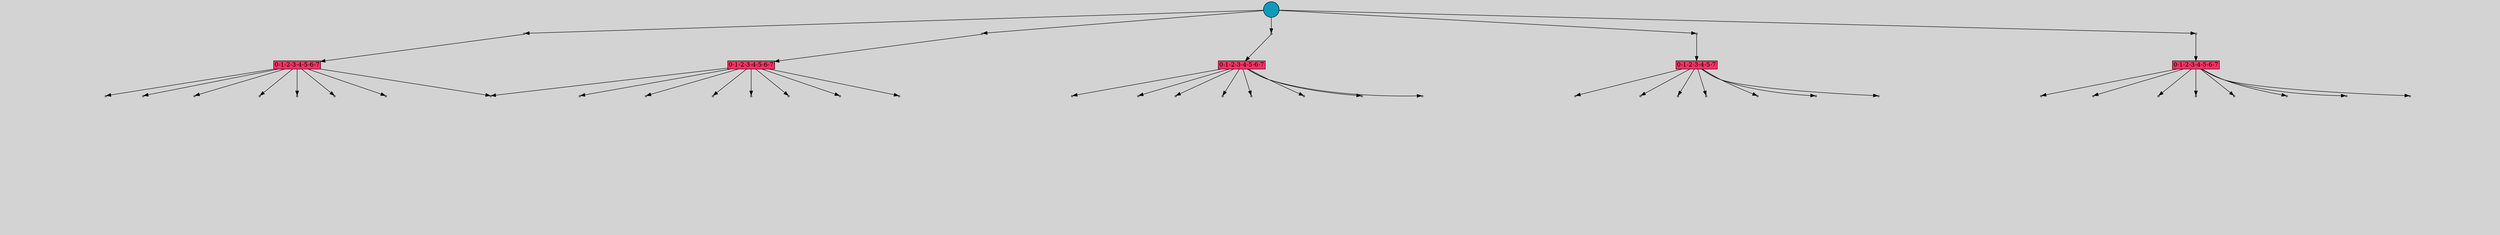 // File exported with GEGELATI v1.4.0
// On the 2025-07-11 21:44:09
// With the File::TPGGraphDotExporter
digraph{
	graph[pad = "0.212, 0.055" bgcolor = lightgray]
	node[shape=circle style = filled label = ""]
		T595756 [fillcolor="#1199bb"]
		A755068 [fillcolor="#ff3366" shape=box margin=0.03 width=0 height=0 label="0-1-2-3-4-5-6-7"]
		A755036 [fillcolor="#ff3366" shape=box margin=0.03 width=0 height=0 label="0-1-2-3-4-5-6-7"]
		A714042 [fillcolor="#ff3366" shape=box margin=0.03 width=0 height=0 label="0-1-2-3-4-5-7"]
		A747288 [fillcolor="#ff3366" shape=box margin=0.03 width=0 height=0 label="0-1-2-3-4-5-6-7"]
		A583788 [fillcolor="#ff3366" shape=box margin=0.03 width=0 height=0 label="0-1-2-3-4-5-6-7"]
		P6429584 [fillcolor="#cccccc" shape=point label="0"] //
		I6429584 [shape=box style=invis label="16|4&1|15#1|21&#92;n7|0&0|4#0|24&#92;n0|5&1|17#1|17&#92;n14|0&0|8#0|5&#92;n"] //0.553790|-0.973423|0.326160|0.726550|0.197826|0.117801|0.061971|0.353061|
		P6429584 -> I6429584[style=invis]
		A755068 [fillcolor="#ff3366" shape=box margin=0.03 width=0 height=0 label="0-1-2-3-4-5-6-7"]
		T595756 -> P6429584 -> A755068
		P6429585 [fillcolor="#cccccc" shape=point label="0"] //
		I6429585 [shape=box style=invis label="5|0&1|11#1|3&#92;n0|5&1|17#1|17&#92;n10|5&0|5#1|9&#92;n14|0&0|8#0|5&#92;n"] //0.665877|-0.141638|0.197826|0.117801|0.308149|0.401684|0.061971|0.353061|
		P6429585 -> I6429585[style=invis]
		A755036 [fillcolor="#ff3366" shape=box margin=0.03 width=0 height=0 label="0-1-2-3-4-5-6-7"]
		T595756 -> P6429585 -> A755036
		P6429586 [fillcolor="#cccccc" shape=point label="0"] //
		I6429586 [shape=box style=invis label="5|0&1|13#1|10&#92;n"] //-0.829712|0.759191|
		P6429586 -> I6429586[style=invis]
		A714042 [fillcolor="#ff3366" shape=box margin=0.03 width=0 height=0 label="0-1-2-3-4-5-7"]
		T595756 -> P6429586 -> A714042
		P6429587 [fillcolor="#cccccc" shape=point label="0"] //
		I6429587 [shape=box style=invis label="5|0&1|13#1|10&#92;n0|5&1|17#1|17&#92;n14|0&0|8#0|5&#92;n"] //-0.829712|0.759191|0.197826|0.117801|0.071697|0.353061|
		P6429587 -> I6429587[style=invis]
		A747288 [fillcolor="#ff3366" shape=box margin=0.03 width=0 height=0 label="0-1-2-3-4-5-6-7"]
		T595756 -> P6429587 -> A747288
		P6429588 [fillcolor="#cccccc" shape=point label="0"] //
		I6429588 [shape=box style=invis label="5|0&1|13#1|10&#92;n0|5&1|17#1|17&#92;n14|0&0|8#0|5&#92;n"] //-0.829712|0.759191|0.197826|0.117801|0.085305|0.353061|
		P6429588 -> I6429588[style=invis]
		A583788 [fillcolor="#ff3366" shape=box margin=0.03 width=0 height=0 label="0-1-2-3-4-5-6-7"]
		T595756 -> P6429588 -> A583788
		P6429589 [fillcolor="#cccccc" shape=point label="1"] //
		I6429589 [shape=box style=invis label="12|4&1|0#1|15&#92;n19|0&0|4#0|6&#92;n"] //0.437028|0.772168|0.243318|-0.100296|
		P6429589 -> I6429589[style=invis]
		A755068 -> P6429589
		P6429590 [fillcolor="#cccccc" shape=point label="1"] //
		I6429590 [shape=box style=invis label="18|3&1|26#0|16&#92;n4|4&0|19#1|26&#92;n7|5&0|20#1|18&#92;n7|0&0|21#1|24&#92;n14|0&0|16#1|26&#92;n"] //0.298609|0.839709|0.873870|-0.162740|-0.238190|0.581221|-0.793596|-0.693920|0.777083|-0.259921|
		P6429590 -> I6429590[style=invis]
		A755068 -> P6429590
		P6429591 [fillcolor="#cccccc" shape=point label="1"] //
		I6429591 [shape=box style=invis label="18|6&1|26#1|12&#92;n11|7&1|0#0|6&#92;n12|3&1|9#0|7&#92;n13|0&0|11#1|10&#92;n"] //0.321724|-0.764841|-1.024313|0.846574|-0.441739|0.567089|0.237717|-0.469737|
		P6429591 -> I6429591[style=invis]
		A755068 -> P6429591
		P6429592 [fillcolor="#cccccc" shape=point label="1"] //
		I6429592 [shape=box style=invis label="18|4&1|9#0|6&#92;n12|4&0|12#1|6&#92;n2|6&0|20#1|1&#92;n13|0&0|6#0|22&#92;n15|7&1|3#0|8&#92;n12|0&0|0#0|23&#92;n"] //0.065263|-0.516287|-0.784911|-0.823832|-0.619439|0.229104|-1.151763|0.103048|-0.720012|0.029415|0.358961|0.045447|
		P6429592 -> I6429592[style=invis]
		A755068 -> P6429592
		P6429593 [fillcolor="#cccccc" shape=point label="1"] //
		I6429593 [shape=box style=invis label="1|3&1|0#1|15&#92;n1|3&1|9#0|19&#92;n18|7&0|3#1|2&#92;n0|0&1|4#0|7&#92;n"] //-0.283150|-0.318769|-0.392892|0.843647|0.389520|0.883871|0.319475|0.768445|
		P6429593 -> I6429593[style=invis]
		A755068 -> P6429593
		P6429594 [fillcolor="#cccccc" shape=point label="1"] //
		I6429594 [shape=box style=invis label="3|5&1|16#1|15&#92;n10|6&1|21#1|3&#92;n14|3&1|6#0|22&#92;n0|4&0|19#0|5&#92;n0|6&0|12#0|22&#92;n7|2&0|14#1|10&#92;n17|1&0|2#0|26&#92;n4|2&0|9#1|18&#92;n19|6&0|18#1|22&#92;n19|0&0|14#0|0&#92;n"] //0.218485|-0.989752|0.870500|0.425095|1.326574|0.125068|-0.906120|-0.999523|0.163190|0.846193|-0.168679|-0.455368|-0.717544|0.011475|0.171419|0.373189|-0.166847|0.735171|0.017735|-0.100296|
		P6429594 -> I6429594[style=invis]
		A755068 -> P6429594
		P6429595 [fillcolor="#cccccc" shape=point label="1"] //
		I6429595 [shape=box style=invis label="19|4&1|14#1|0&#92;n1|5&1|11#0|12&#92;n19|7&1|1#0|6&#92;n1|1&0|23#0|5&#92;n5|1&0|9#1|20&#92;n8|6&0|1#1|18&#92;n5|5&1|23#1|1&#92;n12|2&1|0#0|21&#92;n15|0&0|26#1|3&#92;n1|6&0|8#0|6&#92;n0|2&1|18#1|23&#92;n13|0&0|10#0|6&#92;n"] //-0.343685|-0.564890|0.858599|-0.976042|-0.390621|-0.831090|0.611691|0.578217|0.062741|-0.013819|-0.378705|0.237629|0.874119|0.427864|0.754289|-0.255266|0.727686|0.951142|0.478598|0.280736|0.223207|-0.863499|0.003720|-0.100296|
		P6429595 -> I6429595[style=invis]
		A755068 -> P6429595
		P6429596 [fillcolor="#cccccc" shape=point label="1"] //
		I6429596 [shape=box style=invis label="19|7&1|3#1|26&#92;n7|0&1|22#1|24&#92;n0|1&0|16#0|7&#92;n6|7&0|1#1|14&#92;n12|2&1|26#0|15&#92;n19|0&0|10#1|6&#92;n"] //0.805093|0.040790|0.789711|-0.290937|-0.881900|-0.741398|0.245554|-0.917325|-0.797132|-0.357492|0.012218|-0.100296|
		P6429596 -> I6429596[style=invis]
		A755068 -> P6429596
		P6429597 [fillcolor="#cccccc" shape=point label="1"] //
		I6429597 [shape=box style=invis label="12|4&1|0#1|15&#92;n19|0&0|4#0|6&#92;n"] //0.437028|0.772168|0.243318|-0.100296|
		P6429597 -> I6429597[style=invis]
		A755036 -> P6429597
		P6429598 [fillcolor="#cccccc" shape=point label="1"] //
		I6429598 [shape=box style=invis label="18|3&1|26#0|16&#92;n4|4&0|19#1|26&#92;n7|5&0|20#1|18&#92;n7|0&0|21#1|24&#92;n14|0&0|16#1|26&#92;n"] //0.339176|0.839709|0.873870|-0.162740|-0.238190|0.581221|-0.793596|-0.693920|0.777083|-0.259921|
		P6429598 -> I6429598[style=invis]
		A755036 -> P6429598
		P6429599 [fillcolor="#cccccc" shape=point label="1"] //
		I6429599 [shape=box style=invis label="18|6&1|26#1|12&#92;n11|7&1|0#0|6&#92;n12|3&1|9#0|7&#92;n13|0&0|11#1|10&#92;n"] //0.285780|-0.764841|-1.024313|0.846574|-0.441739|0.567089|0.237717|-0.469737|
		P6429599 -> I6429599[style=invis]
		A755036 -> P6429599
		P6429600 [fillcolor="#cccccc" shape=point label="1"] //
		I6429600 [shape=box style=invis label="18|4&1|15#0|6&#92;n12|4&0|12#1|6&#92;n2|6&0|20#1|1&#92;n7|3&1|2#0|19&#92;n12|7&1|12#0|11&#92;n13|0&0|6#0|22&#92;n12|0&0|0#0|23&#92;n"] //0.065263|-0.516287|-0.784911|-0.823832|-0.619439|0.229104|-0.782438|-0.467419|-0.168757|0.204126|-1.151763|0.103048|0.358961|0.045447|
		P6429600 -> I6429600[style=invis]
		A755036 -> P6429600
		P6429601 [fillcolor="#cccccc" shape=point label="1"] //
		I6429601 [shape=box style=invis label="1|3&1|0#1|15&#92;n1|3&1|9#0|19&#92;n18|7&0|3#1|2&#92;n0|0&1|4#0|7&#92;n"] //-0.283150|-0.318769|-0.392892|0.843647|0.431812|0.883871|0.319475|0.768445|
		P6429601 -> I6429601[style=invis]
		A755036 -> P6429601
		P6429602 [fillcolor="#cccccc" shape=point label="1"] //
		I6429602 [shape=box style=invis label="4|6&1|25#1|2&#92;n3|5&1|16#1|15&#92;n14|3&1|6#0|22&#92;n0|4&0|19#0|5&#92;n0|6&0|12#0|22&#92;n18|2&0|6#0|17&#92;n17|1&0|2#0|26&#92;n10|1&0|17#0|10&#92;n4|2&0|9#1|18&#92;n19|6&0|18#1|22&#92;n19|0&0|14#0|0&#92;n"] //-0.149982|-0.726229|0.218485|-0.989752|0.714975|0.125068|-0.906120|-0.999523|0.163190|0.846193|-1.248046|-0.898167|-0.717544|0.011475|-0.115254|0.601747|0.171419|0.373189|-0.166847|0.735171|0.017735|-0.100296|
		P6429602 -> I6429602[style=invis]
		A755036 -> P6429602
		P6429603 [fillcolor="#cccccc" shape=point label="1"] //
		I6429603 [shape=box style=invis label="3|1&1|20#1|17&#92;n2|6&0|9#1|9&#92;n18|5&0|22#0|2&#92;n2|7&1|10#0|21&#92;n18|1&1|12#1|20&#92;n8|6&0|1#1|18&#92;n0|5&1|3#0|7&#92;n12|2&1|0#0|21&#92;n5|2&0|26#1|10&#92;n15|0&0|26#1|3&#92;n1|6&0|8#0|6&#92;n0|2&1|18#1|23&#92;n13|0&0|10#0|6&#92;n"] //0.976699|-0.537992|0.996033|0.145354|-0.696415|0.060478|0.655548|-0.420642|0.769516|0.538451|-0.378705|0.237629|0.900274|0.923738|0.754289|-0.255266|-0.070701|0.640085|0.727686|0.951142|0.478598|0.280736|0.223207|-0.863499|0.003720|-0.100296|
		P6429603 -> I6429603[style=invis]
		A755036 -> P6429603
		P6429604 [fillcolor="#cccccc" shape=point label="1"] //
		I6429604 [shape=box style=invis label="2|0&1|7#1|20&#92;n12|7&0|16#1|13&#92;n12|2&1|26#0|15&#92;n19|0&0|10#1|6&#92;n"] //0.121288|-0.900600|-0.304862|0.151089|-0.797132|-0.357492|0.012218|-0.100296|
		P6429604 -> I6429604[style=invis]
		A755036 -> P6429604
		P6429605 [fillcolor="#cccccc" shape=point label="1"] //
		I6429605 [shape=box style=invis label="19|7&1|1#0|6&#92;n2|7&1|10#0|7&#92;n0|5&1|3#0|7&#92;n12|2&1|0#0|21&#92;n15|0&0|26#1|3&#92;n"] //-0.390621|-0.831090|0.655548|-0.420642|0.900274|0.923738|0.754289|-0.255266|0.727686|0.951142|
		P6429605 -> I6429605[style=invis]
		A714042 -> P6429605
		P6429606 [fillcolor="#cccccc" shape=point label="1"] //
		I6429606 [shape=box style=invis label="15|5&1|20#1|0&#92;n7|0&0|21#1|24&#92;n14|0&0|16#1|26&#92;n"] //-0.034993|-0.817974|-0.793596|-0.693920|0.777083|-0.259921|
		P6429606 -> I6429606[style=invis]
		A714042 -> P6429606
		P6429607 [fillcolor="#cccccc" shape=point label="1"] //
		I6429607 [shape=box style=invis label="8|4&1|26#0|23&#92;n3|2&1|10#0|20&#92;n19|6&0|26#0|22&#92;n11|7&1|0#0|6&#92;n12|3&1|9#0|7&#92;n13|0&0|11#1|10&#92;n"] //-0.177991|-0.246489|-0.896197|0.995741|0.554290|-0.720955|-1.024313|0.846574|-0.441739|0.567089|0.237717|-0.469737|
		P6429607 -> I6429607[style=invis]
		A714042 -> P6429607
		P6429608 [fillcolor="#cccccc" shape=point label="1"] //
		I6429608 [shape=box style=invis label="18|4&1|15#0|6&#92;n12|4&0|12#1|6&#92;n2|6&0|20#1|1&#92;n13|0&0|6#0|22&#92;n15|7&1|3#0|8&#92;n12|0&0|0#0|23&#92;n"] //0.065263|-0.516287|-0.784911|-0.823832|-0.619439|0.229104|-1.151763|0.103048|-0.720012|0.029415|0.358961|0.045447|
		P6429608 -> I6429608[style=invis]
		A714042 -> P6429608
		P6429609 [fillcolor="#cccccc" shape=point label="1"] //
		I6429609 [shape=box style=invis label="1|3&1|0#1|15&#92;n1|3&1|9#0|19&#92;n15|0&0|19#1|25&#92;n"] //-0.283150|-0.318769|-0.392892|0.843647|-0.329427|-0.156436|
		P6429609 -> I6429609[style=invis]
		A714042 -> P6429609
		P6429610 [fillcolor="#cccccc" shape=point label="1"] //
		I6429610 [shape=box style=invis label="7|6&1|8#0|5&#92;n19|0&0|14#0|0&#92;n"] //0.654885|0.416121|0.017735|-0.100296|
		P6429610 -> I6429610[style=invis]
		A714042 -> P6429610
		P6429611 [fillcolor="#cccccc" shape=point label="1"] //
		I6429611 [shape=box style=invis label="7|0&1|22#1|24&#92;n12|7&0|16#1|13&#92;n12|2&1|26#0|15&#92;n19|0&0|10#1|6&#92;n"] //0.789711|-0.290937|-0.304862|0.151089|-0.797132|-0.701290|0.012218|-0.100296|
		P6429611 -> I6429611[style=invis]
		A714042 -> P6429611
		P6429612 [fillcolor="#cccccc" shape=point label="1"] //
		I6429612 [shape=box style=invis label="16|1&1|26#1|1&#92;n4|0&1|1#0|17&#92;n"] //-0.617934|-0.720175|-0.130250|0.774437|
		P6429612 -> I6429612[style=invis]
		A747288 -> P6429612
		P6429613 [fillcolor="#cccccc" shape=point label="1"] //
		I6429613 [shape=box style=invis label="18|3&1|26#0|16&#92;n4|4&0|19#1|26&#92;n7|5&0|20#1|18&#92;n7|0&0|21#1|24&#92;n14|0&0|16#1|26&#92;n"] //0.339176|0.839709|0.873870|-0.162740|-0.238190|0.581221|-0.793596|-0.693920|0.777083|-0.259921|
		P6429613 -> I6429613[style=invis]
		A747288 -> P6429613
		P6429614 [fillcolor="#cccccc" shape=point label="1"] //
		I6429614 [shape=box style=invis label="18|6&1|26#1|12&#92;n11|7&1|0#0|6&#92;n12|3&1|9#0|7&#92;n13|0&0|11#1|10&#92;n"] //0.285780|-0.764841|-1.024313|0.846574|-0.441739|0.567089|0.237717|-0.469737|
		P6429614 -> I6429614[style=invis]
		A747288 -> P6429614
		P6429615 [fillcolor="#cccccc" shape=point label="1"] //
		I6429615 [shape=box style=invis label="18|4&1|15#0|6&#92;n12|4&0|12#1|6&#92;n2|6&0|20#1|1&#92;n7|3&1|2#0|19&#92;n12|7&1|12#0|11&#92;n13|0&0|6#0|22&#92;n12|0&0|0#0|23&#92;n"] //0.065263|-0.516287|-0.784911|-0.823832|-0.619439|0.229104|-0.782438|-0.467419|-0.168757|0.204126|-1.151763|0.103048|0.358961|0.045447|
		P6429615 -> I6429615[style=invis]
		A747288 -> P6429615
		P6429616 [fillcolor="#cccccc" shape=point label="1"] //
		I6429616 [shape=box style=invis label="17|2&1|1#1|20&#92;n9|1&0|10#1|5&#92;n10|2&1|2#0|6&#92;n13|7&0|18#0|17&#92;n0|0&1|4#0|7&#92;n"] //-0.968393|0.018420|0.984406|0.363505|0.796448|-0.048584|0.449901|0.847134|0.319475|0.768445|
		P6429616 -> I6429616[style=invis]
		A747288 -> P6429616
		P6429617 [fillcolor="#cccccc" shape=point label="1"] //
		I6429617 [shape=box style=invis label="14|5&1|14#1|22&#92;n4|6&1|25#1|2&#92;n0|3&0|6#1|16&#92;n0|4&0|19#0|5&#92;n0|6&0|12#0|22&#92;n18|2&0|6#0|17&#92;n17|1&0|2#0|26&#92;n10|1&0|17#0|10&#92;n4|2&0|9#1|18&#92;n19|6&0|18#1|22&#92;n19|0&0|14#0|0&#92;n"] //-0.808113|-0.790785|-0.149982|-0.726229|0.028837|0.055179|-0.906120|-0.999523|0.163190|0.846193|-1.248046|-0.898167|-0.717544|0.011475|-0.115254|0.601747|0.171419|0.373189|-0.166847|0.735171|0.017735|-0.100296|
		P6429617 -> I6429617[style=invis]
		A747288 -> P6429617
		P6429618 [fillcolor="#cccccc" shape=point label="1"] //
		I6429618 [shape=box style=invis label="2|7&1|15#1|26&#92;n8|3&0|7#0|5&#92;n12|2&1|1#0|19&#92;n5|5&0|18#1|9&#92;n9|6&0|11#1|20&#92;n12|3&1|20#0|14&#92;n17|4&0|21#0|12&#92;n2|2&0|12#0|3&#92;n18|7&0|10#1|10&#92;n18|1&1|12#1|20&#92;n8|6&0|1#1|18&#92;n0|5&1|3#0|7&#92;n12|2&1|0#0|21&#92;n5|2&0|26#1|10&#92;n15|0&0|26#1|3&#92;n1|6&0|8#0|6&#92;n0|2&1|18#1|23&#92;n13|0&0|10#0|6&#92;n"] //0.372422|0.855423|0.113365|0.008339|-0.269010|-0.604474|0.163232|0.922566|0.326811|0.691854|0.944771|0.429028|0.218053|-0.722877|-0.079430|-0.945057|-0.384394|-0.303064|0.769516|0.538451|-0.378705|0.237629|0.900274|0.923738|0.754289|-0.255266|-0.070701|0.640085|0.727686|0.951142|0.478598|0.280736|0.223207|-0.863499|0.003720|-0.100296|
		P6429618 -> I6429618[style=invis]
		A747288 -> P6429618
		P6429619 [fillcolor="#cccccc" shape=point label="1"] //
		I6429619 [shape=box style=invis label="5|0&1|24#1|6&#92;n11|7&0|16#1|13&#92;n12|2&1|26#0|15&#92;n19|0&0|10#1|6&#92;n"] //0.136385|0.414213|-0.304862|0.151089|-0.797132|-0.357492|0.012218|-0.100296|
		P6429619 -> I6429619[style=invis]
		A747288 -> P6429619
		P6429620 [fillcolor="#cccccc" shape=point label="1"] //
		I6429620 [shape=box style=invis label="12|4&1|0#1|15&#92;n19|0&0|4#0|6&#92;n"] //0.437028|0.772168|0.243318|-0.100296|
		P6429620 -> I6429620[style=invis]
		A583788 -> P6429620
		P6429621 [fillcolor="#cccccc" shape=point label="1"] //
		I6429621 [shape=box style=invis label="18|3&1|26#0|16&#92;n4|4&0|19#1|26&#92;n7|5&0|20#1|18&#92;n7|0&0|21#1|24&#92;n14|0&0|16#1|26&#92;n"] //0.339176|0.839709|0.873870|-0.162740|-0.238190|0.581221|-0.793596|-0.693920|0.777083|-0.259921|
		P6429621 -> I6429621[style=invis]
		A583788 -> P6429621
		P6429622 [fillcolor="#cccccc" shape=point label="1"] //
		I6429622 [shape=box style=invis label="18|6&1|26#1|12&#92;n11|7&1|0#0|6&#92;n12|3&1|9#0|7&#92;n13|0&0|11#1|10&#92;n"] //0.285780|-0.764841|-1.024313|0.846574|-0.441739|0.567089|0.237717|-0.469737|
		P6429622 -> I6429622[style=invis]
		A583788 -> P6429622
		P6429623 [fillcolor="#cccccc" shape=point label="1"] //
		I6429623 [shape=box style=invis label="18|4&1|15#0|6&#92;n12|4&0|12#1|6&#92;n9|7&1|23#1|2&#92;n2|6&0|20#1|0&#92;n13|0&0|6#0|22&#92;n12|0&0|0#0|23&#92;n"] //0.065263|-0.516287|-0.784911|-0.823832|0.885901|0.392336|-0.619439|0.229104|-1.151763|0.103048|0.358961|0.045447|
		P6429623 -> I6429623[style=invis]
		A583788 -> P6429623
		A583788 -> P6429593
		P6429624 [fillcolor="#cccccc" shape=point label="1"] //
		I6429624 [shape=box style=invis label="11|4&1|18#1|11&#92;n7|6&1|15#1|8&#92;n3|7&0|6#0|20&#92;n17|6&1|4#1|11&#92;n3|6&1|16#0|14&#92;n10|1&1|12#0|15&#92;n7|4&0|1#1|17&#92;n0|6&0|12#0|22&#92;n18|2&0|6#0|17&#92;n17|1&0|2#0|26&#92;n10|1&0|17#0|10&#92;n4|2&0|9#1|18&#92;n19|6&0|18#1|22&#92;n19|0&0|14#0|0&#92;n"] //0.246643|-0.317311|-0.083300|-0.856370|-0.835907|-0.427552|0.376575|-0.547482|-0.024159|0.866268|-0.394780|-0.711929|0.757993|0.935357|0.163190|0.846193|-1.248046|-0.898167|-0.717544|0.011475|-0.115254|0.601747|0.171419|0.373189|-0.166847|0.735171|0.017735|-0.100296|
		P6429624 -> I6429624[style=invis]
		A583788 -> P6429624
		P6429625 [fillcolor="#cccccc" shape=point label="1"] //
		I6429625 [shape=box style=invis label="19|7&1|1#0|6&#92;n18|1&1|12#1|20&#92;n8|6&0|1#1|18&#92;n0|5&1|3#0|7&#92;n12|2&1|0#0|21&#92;n5|2&0|26#1|10&#92;n15|0&0|26#1|3&#92;n1|6&0|8#0|6&#92;n0|2&1|18#1|23&#92;n13|0&0|10#0|6&#92;n"] //-0.390621|-0.831090|0.769516|0.538451|-0.378705|0.237629|0.900274|0.923738|0.754289|-0.255266|-0.070701|0.640085|0.727686|0.951142|0.478598|0.280736|0.223207|-0.863499|0.003720|-0.100296|
		P6429625 -> I6429625[style=invis]
		A583788 -> P6429625
		P6429626 [fillcolor="#cccccc" shape=point label="1"] //
		I6429626 [shape=box style=invis label="9|7&1|4#1|6&#92;n12|2&1|26#0|15&#92;n19|0&0|10#1|6&#92;n"] //-0.162887|0.832643|-0.797132|-0.357492|0.012218|-0.100296|
		P6429626 -> I6429626[style=invis]
		A583788 -> P6429626
}
